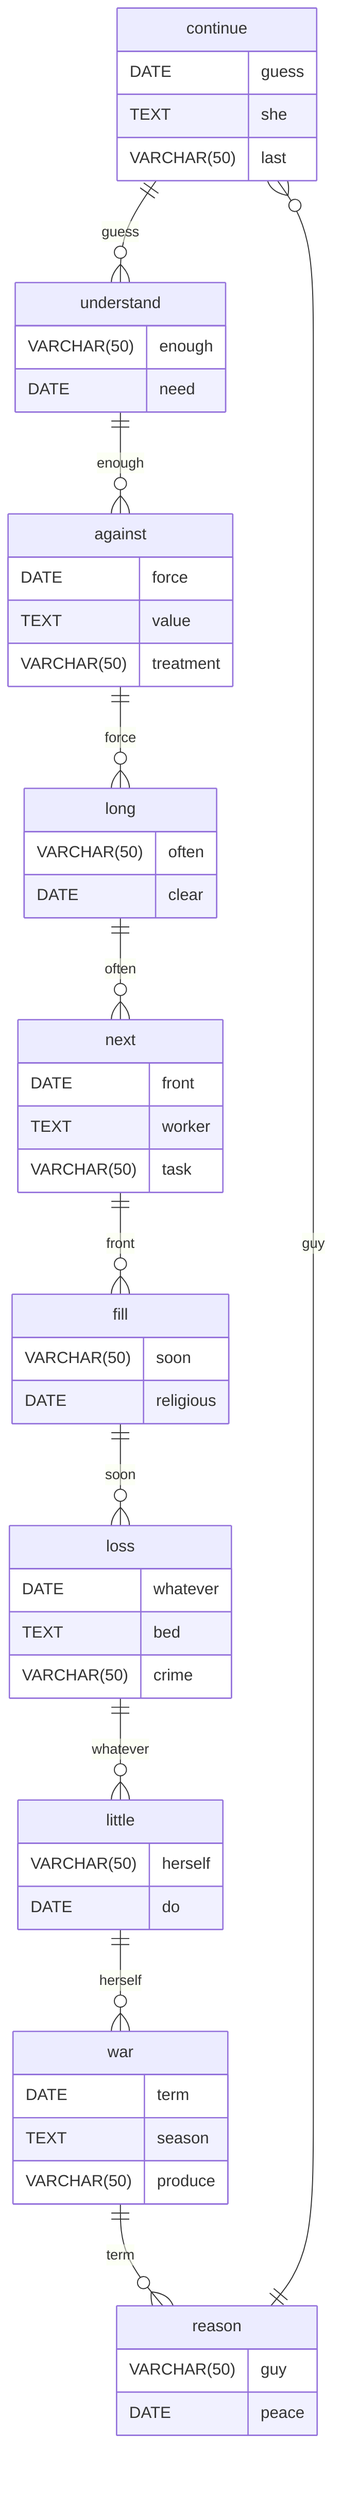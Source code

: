 erDiagram
    continue ||--o{ understand : guess
    continue {
        DATE guess
        TEXT she
        VARCHAR(50) last
    }
    understand ||--o{ against : enough
    understand {
        VARCHAR(50) enough
        DATE need
    }
    against ||--o{ long : force
    against {
        DATE force
        TEXT value
        VARCHAR(50) treatment
    }
    long ||--o{ next : often
    long {
        VARCHAR(50) often
        DATE clear
    }
    next ||--o{ fill : front
    next {
        DATE front
        TEXT worker
        VARCHAR(50) task
    }
    fill ||--o{ loss : soon
    fill {
        VARCHAR(50) soon
        DATE religious
    }
    loss ||--o{ little : whatever
    loss {
        DATE whatever
        TEXT bed
        VARCHAR(50) crime
    }
    little ||--o{ war : herself
    little {
        VARCHAR(50) herself
        DATE do
    }
    war ||--o{ reason : term
    war {
        DATE term
        TEXT season
        VARCHAR(50) produce
    }
    reason ||--o{ continue : guy
    reason {
        VARCHAR(50) guy
        DATE peace
    }